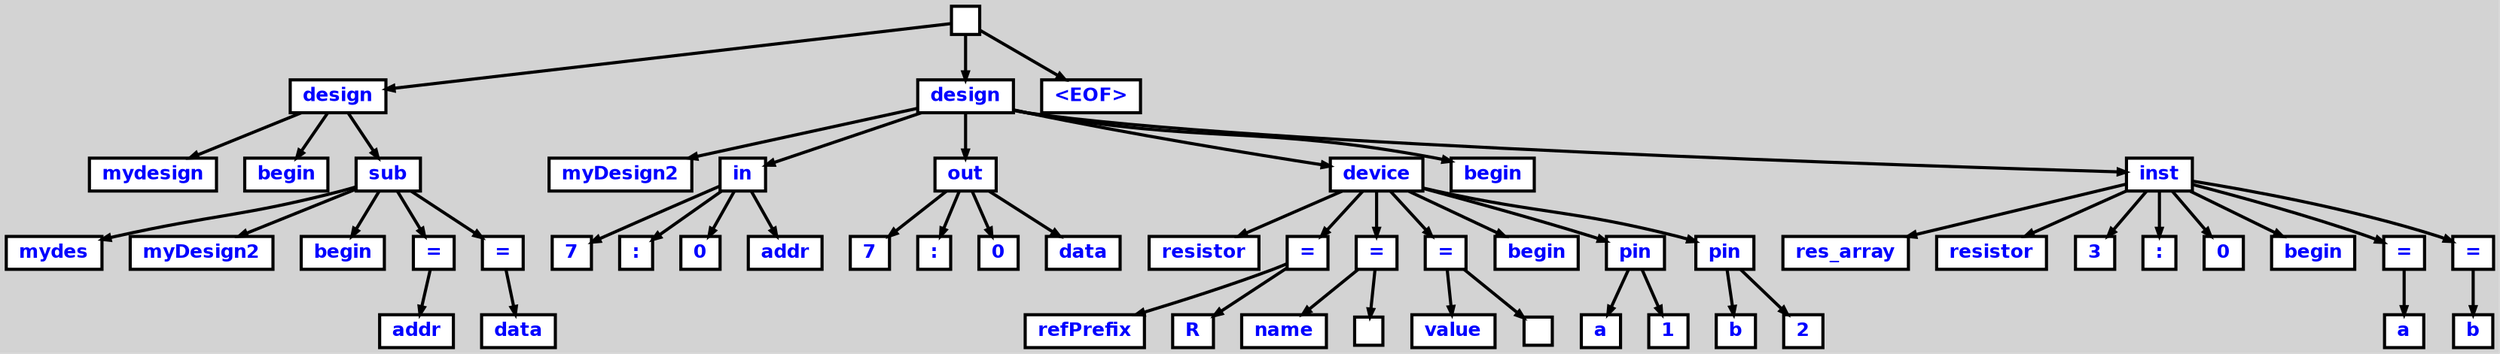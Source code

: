 digraph {

	ordering=out;
	ranksep=.4;
	bgcolor="lightgrey"; node [shape=box, fixedsize=false, fontsize=12, fontname="Helvetica-bold", fontcolor="blue"
		width=.25, height=.25, color="black", fillcolor="white", style="filled, solid, bold"];
	edge [arrowsize=.5, color="black", style="bold"]

  n0 [label=""];
  n1 [label="design"];
  n1 [label="design"];
  n2 [label="mydesign"];
  n3 [label="begin"];
  n4 [label="sub"];
  n4 [label="sub"];
  n5 [label="mydes"];
  n6 [label="myDesign2"];
  n7 [label="begin"];
  n8 [label="="];
  n8 [label="="];
  n9 [label="addr"];
  n10 [label="="];
  n10 [label="="];
  n11 [label="data"];
  n12 [label="design"];
  n12 [label="design"];
  n13 [label="myDesign2"];
  n14 [label="in"];
  n14 [label="in"];
  n15 [label="7"];
  n16 [label=":"];
  n17 [label="0"];
  n18 [label="addr"];
  n19 [label="out"];
  n19 [label="out"];
  n20 [label="7"];
  n21 [label=":"];
  n22 [label="0"];
  n23 [label="data"];
  n24 [label="device"];
  n24 [label="device"];
  n25 [label="resistor"];
  n26 [label="="];
  n26 [label="="];
  n27 [label="refPrefix"];
  n28 [label="R"];
  n29 [label="="];
  n29 [label="="];
  n30 [label="name"];
  n31 [label=""];
  n32 [label="="];
  n32 [label="="];
  n33 [label="value"];
  n34 [label=""];
  n35 [label="begin"];
  n36 [label="pin"];
  n36 [label="pin"];
  n37 [label="a"];
  n38 [label="1"];
  n39 [label="pin"];
  n39 [label="pin"];
  n40 [label="b"];
  n41 [label="2"];
  n42 [label="begin"];
  n43 [label="inst"];
  n43 [label="inst"];
  n44 [label="res_array"];
  n45 [label="resistor"];
  n46 [label="3"];
  n47 [label=":"];
  n48 [label="0"];
  n49 [label="begin"];
  n50 [label="="];
  n50 [label="="];
  n51 [label="a"];
  n52 [label="="];
  n52 [label="="];
  n53 [label="b"];
  n54 [label="<EOF>"];

  n0 -> n1 // "" -> "design"
  n1 -> n2 // "design" -> "mydesign"
  n1 -> n3 // "design" -> "begin"
  n1 -> n4 // "design" -> "sub"
  n4 -> n5 // "sub" -> "mydes"
  n4 -> n6 // "sub" -> "myDesign2"
  n4 -> n7 // "sub" -> "begin"
  n4 -> n8 // "sub" -> "="
  n8 -> n9 // "=" -> "addr"
  n4 -> n10 // "sub" -> "="
  n10 -> n11 // "=" -> "data"
  n0 -> n12 // "" -> "design"
  n12 -> n13 // "design" -> "myDesign2"
  n12 -> n14 // "design" -> "in"
  n14 -> n15 // "in" -> "7"
  n14 -> n16 // "in" -> ":"
  n14 -> n17 // "in" -> "0"
  n14 -> n18 // "in" -> "addr"
  n12 -> n19 // "design" -> "out"
  n19 -> n20 // "out" -> "7"
  n19 -> n21 // "out" -> ":"
  n19 -> n22 // "out" -> "0"
  n19 -> n23 // "out" -> "data"
  n12 -> n24 // "design" -> "device"
  n24 -> n25 // "device" -> "resistor"
  n24 -> n26 // "device" -> "="
  n26 -> n27 // "=" -> "refPrefix"
  n26 -> n28 // "=" -> "R"
  n24 -> n29 // "device" -> "="
  n29 -> n30 // "=" -> "name"
  n29 -> n31 // "=" -> ""
  n24 -> n32 // "device" -> "="
  n32 -> n33 // "=" -> "value"
  n32 -> n34 // "=" -> ""
  n24 -> n35 // "device" -> "begin"
  n24 -> n36 // "device" -> "pin"
  n36 -> n37 // "pin" -> "a"
  n36 -> n38 // "pin" -> "1"
  n24 -> n39 // "device" -> "pin"
  n39 -> n40 // "pin" -> "b"
  n39 -> n41 // "pin" -> "2"
  n12 -> n42 // "design" -> "begin"
  n12 -> n43 // "design" -> "inst"
  n43 -> n44 // "inst" -> "res_array"
  n43 -> n45 // "inst" -> "resistor"
  n43 -> n46 // "inst" -> "3"
  n43 -> n47 // "inst" -> ":"
  n43 -> n48 // "inst" -> "0"
  n43 -> n49 // "inst" -> "begin"
  n43 -> n50 // "inst" -> "="
  n50 -> n51 // "=" -> "a"
  n43 -> n52 // "inst" -> "="
  n52 -> n53 // "=" -> "b"
  n0 -> n54 // "" -> "<EOF>"

}
